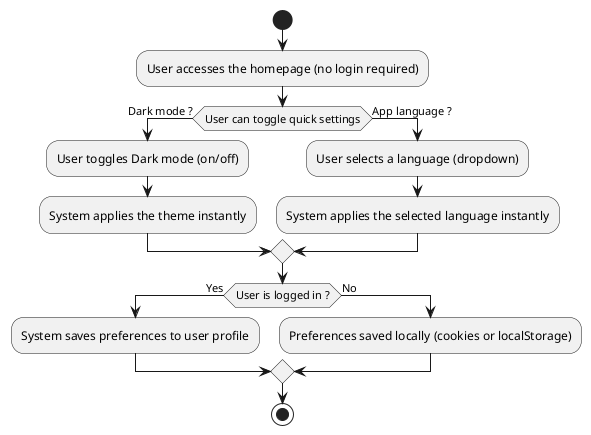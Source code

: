 @startuml ChooseLanguageOrDarkmode
start
:User accesses the homepage (no login required);
if (User can toggle quick settings) then (Dark mode ?)
    :User toggles Dark mode (on/off);
    :System applies the theme instantly;
else (App language ?)
    :User selects a language (dropdown);
    :System applies the selected language instantly;
endif

if (User is logged in ?) then (Yes)
    :System saves preferences to user profile;
else (No)
    :Preferences saved locally (cookies or localStorage);
endif

stop
@enduml